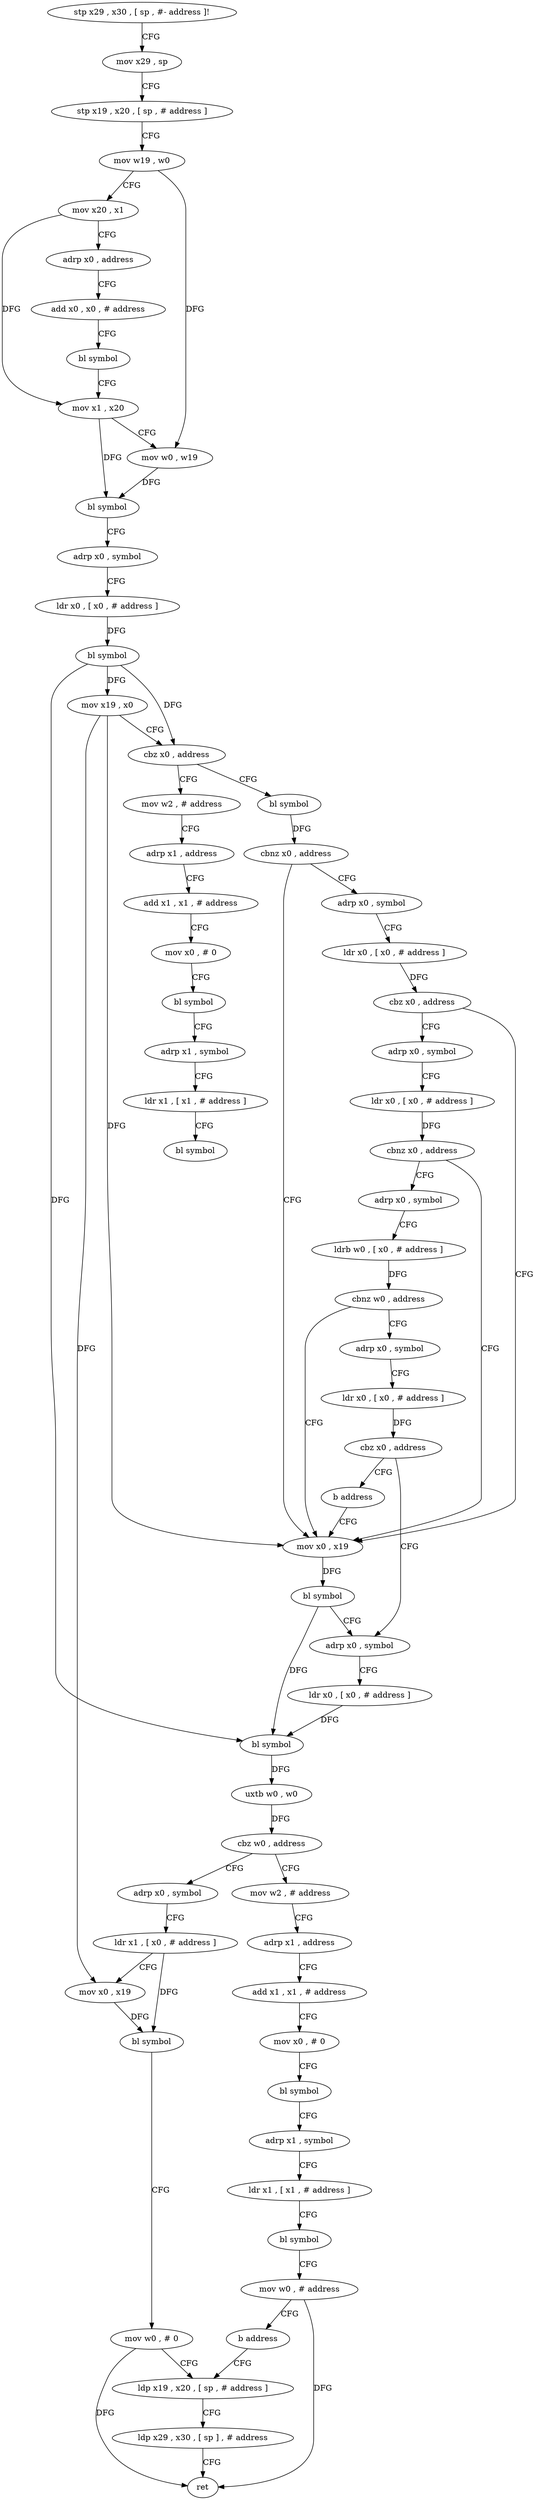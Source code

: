 digraph "func" {
"4217732" [label = "stp x29 , x30 , [ sp , #- address ]!" ]
"4217736" [label = "mov x29 , sp" ]
"4217740" [label = "stp x19 , x20 , [ sp , # address ]" ]
"4217744" [label = "mov w19 , w0" ]
"4217748" [label = "mov x20 , x1" ]
"4217752" [label = "adrp x0 , address" ]
"4217756" [label = "add x0 , x0 , # address" ]
"4217760" [label = "bl symbol" ]
"4217764" [label = "mov x1 , x20" ]
"4217768" [label = "mov w0 , w19" ]
"4217772" [label = "bl symbol" ]
"4217776" [label = "adrp x0 , symbol" ]
"4217780" [label = "ldr x0 , [ x0 , # address ]" ]
"4217784" [label = "bl symbol" ]
"4217788" [label = "mov x19 , x0" ]
"4217792" [label = "cbz x0 , address" ]
"4217876" [label = "mov w2 , # address" ]
"4217796" [label = "bl symbol" ]
"4217880" [label = "adrp x1 , address" ]
"4217884" [label = "add x1 , x1 , # address" ]
"4217888" [label = "mov x0 , # 0" ]
"4217892" [label = "bl symbol" ]
"4217896" [label = "adrp x1 , symbol" ]
"4217900" [label = "ldr x1 , [ x1 , # address ]" ]
"4217904" [label = "bl symbol" ]
"4217800" [label = "cbnz x0 , address" ]
"4217816" [label = "mov x0 , x19" ]
"4217804" [label = "adrp x0 , symbol" ]
"4217820" [label = "bl symbol" ]
"4217824" [label = "adrp x0 , symbol" ]
"4217808" [label = "ldr x0 , [ x0 , # address ]" ]
"4217812" [label = "cbz x0 , address" ]
"4217912" [label = "adrp x0 , symbol" ]
"4217952" [label = "mov w2 , # address" ]
"4217956" [label = "adrp x1 , address" ]
"4217960" [label = "add x1 , x1 , # address" ]
"4217964" [label = "mov x0 , # 0" ]
"4217968" [label = "bl symbol" ]
"4217972" [label = "adrp x1 , symbol" ]
"4217976" [label = "ldr x1 , [ x1 , # address ]" ]
"4217980" [label = "bl symbol" ]
"4217984" [label = "mov w0 , # address" ]
"4217988" [label = "b address" ]
"4217864" [label = "ldp x19 , x20 , [ sp , # address ]" ]
"4217844" [label = "adrp x0 , symbol" ]
"4217848" [label = "ldr x1 , [ x0 , # address ]" ]
"4217852" [label = "mov x0 , x19" ]
"4217856" [label = "bl symbol" ]
"4217860" [label = "mov w0 , # 0" ]
"4217916" [label = "ldr x0 , [ x0 , # address ]" ]
"4217920" [label = "cbnz x0 , address" ]
"4217924" [label = "adrp x0 , symbol" ]
"4217868" [label = "ldp x29 , x30 , [ sp ] , # address" ]
"4217872" [label = "ret" ]
"4217928" [label = "ldrb w0 , [ x0 , # address ]" ]
"4217932" [label = "cbnz w0 , address" ]
"4217936" [label = "adrp x0 , symbol" ]
"4217940" [label = "ldr x0 , [ x0 , # address ]" ]
"4217944" [label = "cbz x0 , address" ]
"4217948" [label = "b address" ]
"4217828" [label = "ldr x0 , [ x0 , # address ]" ]
"4217832" [label = "bl symbol" ]
"4217836" [label = "uxtb w0 , w0" ]
"4217840" [label = "cbz w0 , address" ]
"4217732" -> "4217736" [ label = "CFG" ]
"4217736" -> "4217740" [ label = "CFG" ]
"4217740" -> "4217744" [ label = "CFG" ]
"4217744" -> "4217748" [ label = "CFG" ]
"4217744" -> "4217768" [ label = "DFG" ]
"4217748" -> "4217752" [ label = "CFG" ]
"4217748" -> "4217764" [ label = "DFG" ]
"4217752" -> "4217756" [ label = "CFG" ]
"4217756" -> "4217760" [ label = "CFG" ]
"4217760" -> "4217764" [ label = "CFG" ]
"4217764" -> "4217768" [ label = "CFG" ]
"4217764" -> "4217772" [ label = "DFG" ]
"4217768" -> "4217772" [ label = "DFG" ]
"4217772" -> "4217776" [ label = "CFG" ]
"4217776" -> "4217780" [ label = "CFG" ]
"4217780" -> "4217784" [ label = "DFG" ]
"4217784" -> "4217788" [ label = "DFG" ]
"4217784" -> "4217792" [ label = "DFG" ]
"4217784" -> "4217832" [ label = "DFG" ]
"4217788" -> "4217792" [ label = "CFG" ]
"4217788" -> "4217816" [ label = "DFG" ]
"4217788" -> "4217852" [ label = "DFG" ]
"4217792" -> "4217876" [ label = "CFG" ]
"4217792" -> "4217796" [ label = "CFG" ]
"4217876" -> "4217880" [ label = "CFG" ]
"4217796" -> "4217800" [ label = "DFG" ]
"4217880" -> "4217884" [ label = "CFG" ]
"4217884" -> "4217888" [ label = "CFG" ]
"4217888" -> "4217892" [ label = "CFG" ]
"4217892" -> "4217896" [ label = "CFG" ]
"4217896" -> "4217900" [ label = "CFG" ]
"4217900" -> "4217904" [ label = "CFG" ]
"4217800" -> "4217816" [ label = "CFG" ]
"4217800" -> "4217804" [ label = "CFG" ]
"4217816" -> "4217820" [ label = "DFG" ]
"4217804" -> "4217808" [ label = "CFG" ]
"4217820" -> "4217824" [ label = "CFG" ]
"4217820" -> "4217832" [ label = "DFG" ]
"4217824" -> "4217828" [ label = "CFG" ]
"4217808" -> "4217812" [ label = "DFG" ]
"4217812" -> "4217912" [ label = "CFG" ]
"4217812" -> "4217816" [ label = "CFG" ]
"4217912" -> "4217916" [ label = "CFG" ]
"4217952" -> "4217956" [ label = "CFG" ]
"4217956" -> "4217960" [ label = "CFG" ]
"4217960" -> "4217964" [ label = "CFG" ]
"4217964" -> "4217968" [ label = "CFG" ]
"4217968" -> "4217972" [ label = "CFG" ]
"4217972" -> "4217976" [ label = "CFG" ]
"4217976" -> "4217980" [ label = "CFG" ]
"4217980" -> "4217984" [ label = "CFG" ]
"4217984" -> "4217988" [ label = "CFG" ]
"4217984" -> "4217872" [ label = "DFG" ]
"4217988" -> "4217864" [ label = "CFG" ]
"4217864" -> "4217868" [ label = "CFG" ]
"4217844" -> "4217848" [ label = "CFG" ]
"4217848" -> "4217852" [ label = "CFG" ]
"4217848" -> "4217856" [ label = "DFG" ]
"4217852" -> "4217856" [ label = "DFG" ]
"4217856" -> "4217860" [ label = "CFG" ]
"4217860" -> "4217864" [ label = "CFG" ]
"4217860" -> "4217872" [ label = "DFG" ]
"4217916" -> "4217920" [ label = "DFG" ]
"4217920" -> "4217816" [ label = "CFG" ]
"4217920" -> "4217924" [ label = "CFG" ]
"4217924" -> "4217928" [ label = "CFG" ]
"4217868" -> "4217872" [ label = "CFG" ]
"4217928" -> "4217932" [ label = "DFG" ]
"4217932" -> "4217816" [ label = "CFG" ]
"4217932" -> "4217936" [ label = "CFG" ]
"4217936" -> "4217940" [ label = "CFG" ]
"4217940" -> "4217944" [ label = "DFG" ]
"4217944" -> "4217824" [ label = "CFG" ]
"4217944" -> "4217948" [ label = "CFG" ]
"4217948" -> "4217816" [ label = "CFG" ]
"4217828" -> "4217832" [ label = "DFG" ]
"4217832" -> "4217836" [ label = "DFG" ]
"4217836" -> "4217840" [ label = "DFG" ]
"4217840" -> "4217952" [ label = "CFG" ]
"4217840" -> "4217844" [ label = "CFG" ]
}
